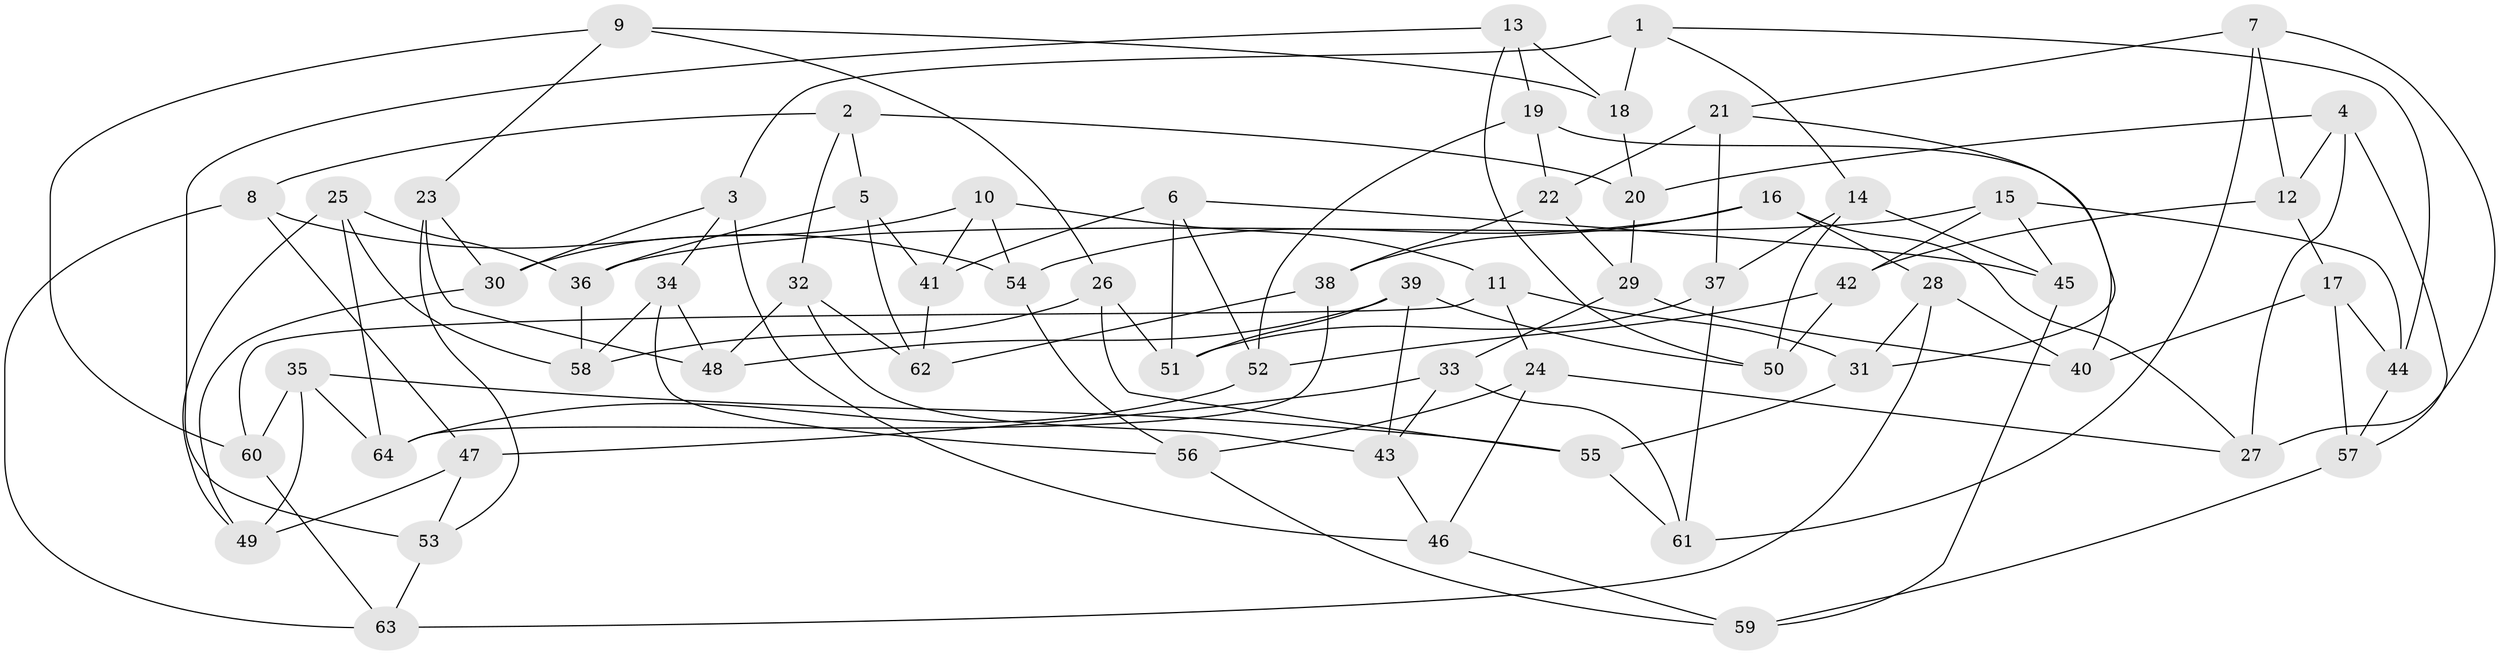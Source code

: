 // coarse degree distribution, {8: 0.3, 6: 0.45, 7: 0.15, 4: 0.05, 5: 0.05}
// Generated by graph-tools (version 1.1) at 2025/38/03/04/25 23:38:19]
// undirected, 64 vertices, 128 edges
graph export_dot {
  node [color=gray90,style=filled];
  1;
  2;
  3;
  4;
  5;
  6;
  7;
  8;
  9;
  10;
  11;
  12;
  13;
  14;
  15;
  16;
  17;
  18;
  19;
  20;
  21;
  22;
  23;
  24;
  25;
  26;
  27;
  28;
  29;
  30;
  31;
  32;
  33;
  34;
  35;
  36;
  37;
  38;
  39;
  40;
  41;
  42;
  43;
  44;
  45;
  46;
  47;
  48;
  49;
  50;
  51;
  52;
  53;
  54;
  55;
  56;
  57;
  58;
  59;
  60;
  61;
  62;
  63;
  64;
  1 -- 14;
  1 -- 44;
  1 -- 3;
  1 -- 18;
  2 -- 20;
  2 -- 5;
  2 -- 8;
  2 -- 32;
  3 -- 34;
  3 -- 30;
  3 -- 46;
  4 -- 27;
  4 -- 12;
  4 -- 20;
  4 -- 57;
  5 -- 36;
  5 -- 41;
  5 -- 62;
  6 -- 51;
  6 -- 41;
  6 -- 52;
  6 -- 45;
  7 -- 12;
  7 -- 21;
  7 -- 61;
  7 -- 27;
  8 -- 47;
  8 -- 63;
  8 -- 54;
  9 -- 23;
  9 -- 60;
  9 -- 26;
  9 -- 18;
  10 -- 11;
  10 -- 54;
  10 -- 41;
  10 -- 30;
  11 -- 60;
  11 -- 24;
  11 -- 31;
  12 -- 42;
  12 -- 17;
  13 -- 18;
  13 -- 53;
  13 -- 19;
  13 -- 50;
  14 -- 37;
  14 -- 50;
  14 -- 45;
  15 -- 42;
  15 -- 45;
  15 -- 36;
  15 -- 44;
  16 -- 54;
  16 -- 27;
  16 -- 28;
  16 -- 38;
  17 -- 44;
  17 -- 40;
  17 -- 57;
  18 -- 20;
  19 -- 22;
  19 -- 40;
  19 -- 52;
  20 -- 29;
  21 -- 22;
  21 -- 37;
  21 -- 31;
  22 -- 29;
  22 -- 38;
  23 -- 53;
  23 -- 30;
  23 -- 48;
  24 -- 27;
  24 -- 46;
  24 -- 56;
  25 -- 36;
  25 -- 64;
  25 -- 58;
  25 -- 49;
  26 -- 51;
  26 -- 58;
  26 -- 55;
  28 -- 40;
  28 -- 63;
  28 -- 31;
  29 -- 40;
  29 -- 33;
  30 -- 49;
  31 -- 55;
  32 -- 48;
  32 -- 43;
  32 -- 62;
  33 -- 43;
  33 -- 47;
  33 -- 61;
  34 -- 58;
  34 -- 48;
  34 -- 56;
  35 -- 60;
  35 -- 49;
  35 -- 55;
  35 -- 64;
  36 -- 58;
  37 -- 51;
  37 -- 61;
  38 -- 62;
  38 -- 64;
  39 -- 51;
  39 -- 50;
  39 -- 43;
  39 -- 48;
  41 -- 62;
  42 -- 52;
  42 -- 50;
  43 -- 46;
  44 -- 57;
  45 -- 59;
  46 -- 59;
  47 -- 53;
  47 -- 49;
  52 -- 64;
  53 -- 63;
  54 -- 56;
  55 -- 61;
  56 -- 59;
  57 -- 59;
  60 -- 63;
}

